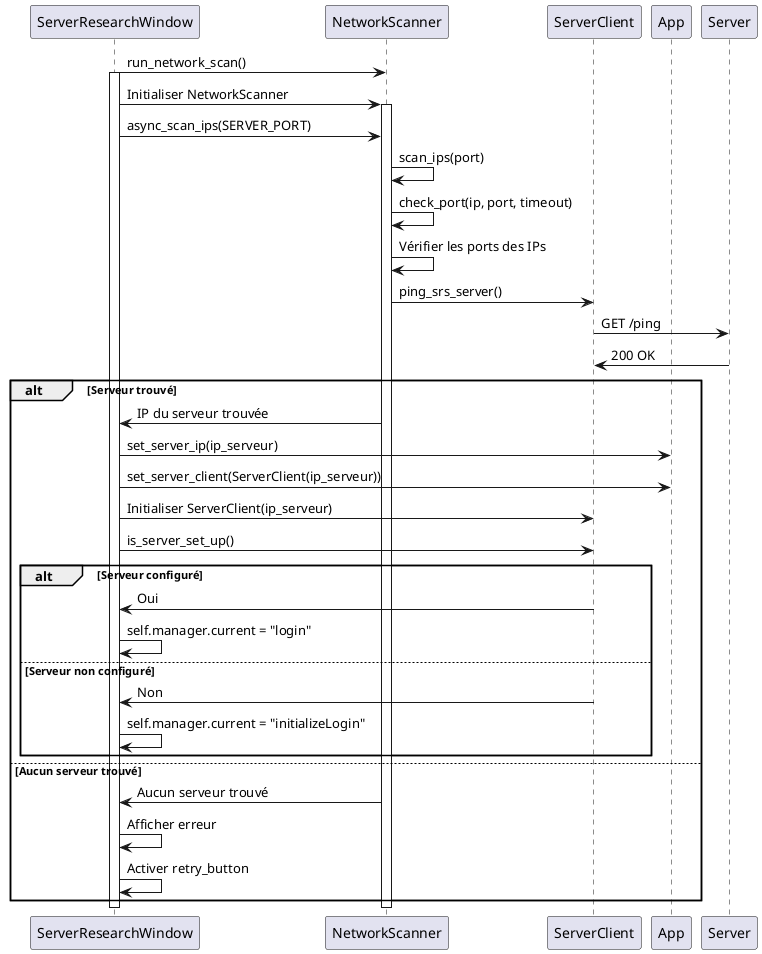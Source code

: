 @startuml
participant "ServerResearchWindow" as SRW
participant "NetworkScanner" as NS
participant "ServerClient" as SC
participant "App" as App

SRW -> NS: run_network_scan()

activate SRW
SRW -> NS: Initialiser NetworkScanner
activate NS
SRW -> NS: async_scan_ips(SERVER_PORT)

NS -> NS: scan_ips(port)
NS -> NS: check_port(ip, port, timeout)
NS -> NS: Vérifier les ports des IPs
NS -> SC: ping_srs_server()
SC -> Server: GET /ping
Server -> SC: 200 OK

alt Serveur trouvé
    NS -> SRW: IP du serveur trouvée
    SRW -> App: set_server_ip(ip_serveur)
    SRW -> App: set_server_client(ServerClient(ip_serveur))
    SRW -> SC: Initialiser ServerClient(ip_serveur)
    SRW -> SC: is_server_set_up()
    
    alt Serveur configuré
        SC -> SRW: Oui
        SRW -> SRW: self.manager.current = "login"
    else Serveur non configuré
        SC -> SRW: Non
        SRW -> SRW: self.manager.current = "initializeLogin"
    end
else Aucun serveur trouvé
    NS -> SRW: Aucun serveur trouvé
    SRW -> SRW: Afficher erreur
    SRW -> SRW: Activer retry_button
end

deactivate NS
deactivate SRW
@enduml
